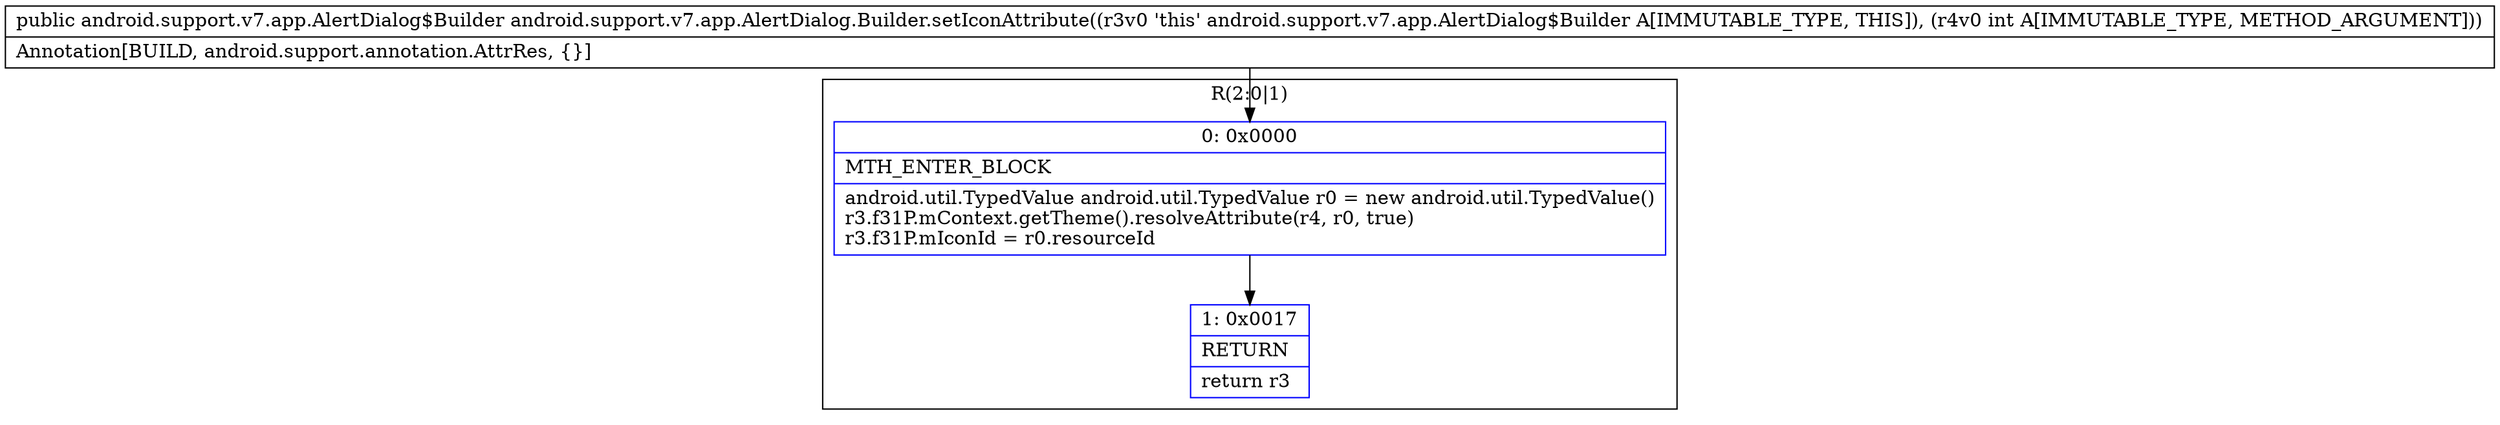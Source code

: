 digraph "CFG forandroid.support.v7.app.AlertDialog.Builder.setIconAttribute(I)Landroid\/support\/v7\/app\/AlertDialog$Builder;" {
subgraph cluster_Region_1896284647 {
label = "R(2:0|1)";
node [shape=record,color=blue];
Node_0 [shape=record,label="{0\:\ 0x0000|MTH_ENTER_BLOCK\l|android.util.TypedValue android.util.TypedValue r0 = new android.util.TypedValue()\lr3.f31P.mContext.getTheme().resolveAttribute(r4, r0, true)\lr3.f31P.mIconId = r0.resourceId\l}"];
Node_1 [shape=record,label="{1\:\ 0x0017|RETURN\l|return r3\l}"];
}
MethodNode[shape=record,label="{public android.support.v7.app.AlertDialog$Builder android.support.v7.app.AlertDialog.Builder.setIconAttribute((r3v0 'this' android.support.v7.app.AlertDialog$Builder A[IMMUTABLE_TYPE, THIS]), (r4v0 int A[IMMUTABLE_TYPE, METHOD_ARGUMENT]))  | Annotation[BUILD, android.support.annotation.AttrRes, \{\}]\l}"];
MethodNode -> Node_0;
Node_0 -> Node_1;
}

